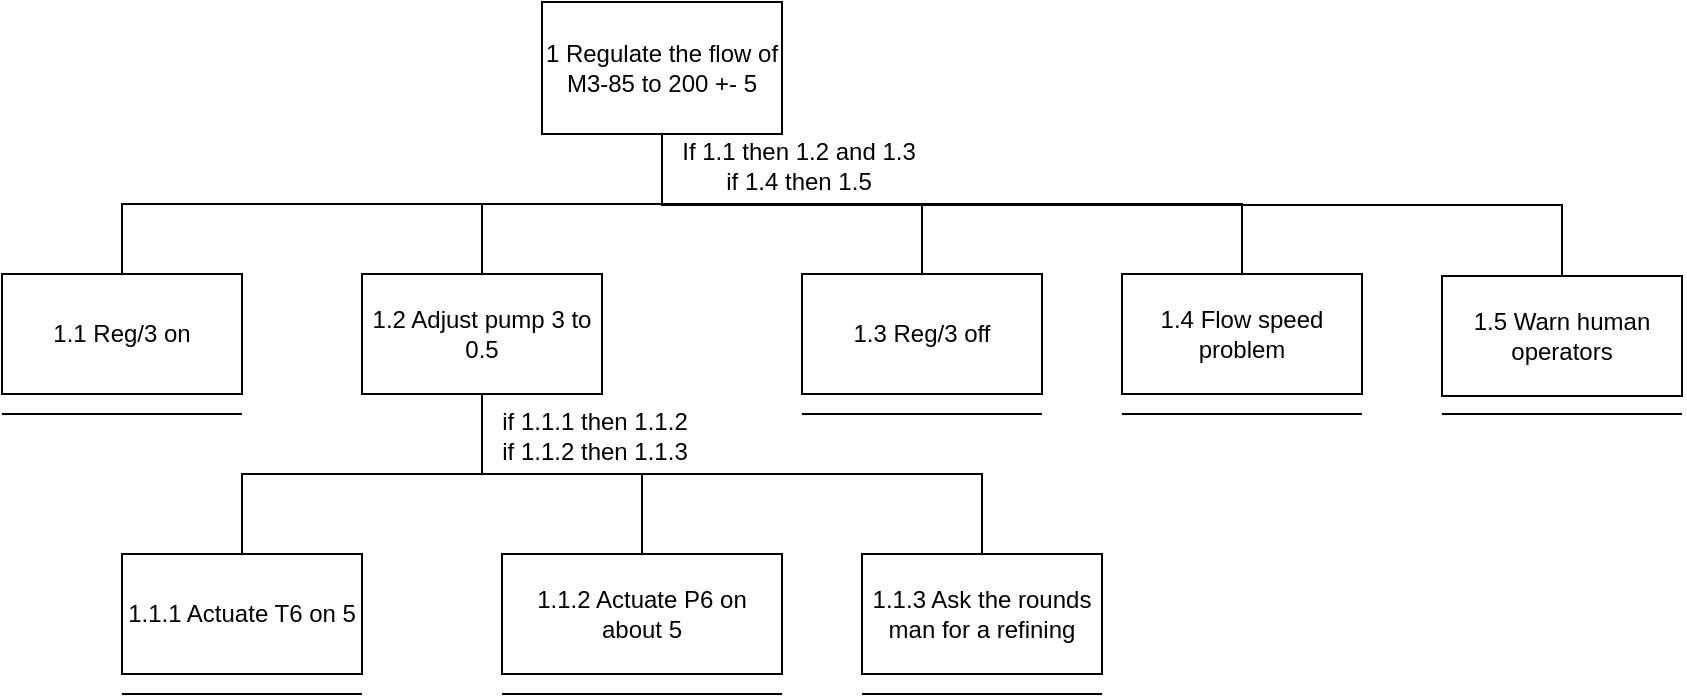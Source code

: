 <mxfile version="20.8.21" type="github">
  <diagram name="Pagina-1" id="4exHKTs28U8KU95JV1Sf">
    <mxGraphModel dx="1018" dy="619" grid="1" gridSize="10" guides="1" tooltips="1" connect="1" arrows="1" fold="1" page="1" pageScale="1" pageWidth="827" pageHeight="1169" math="0" shadow="0">
      <root>
        <mxCell id="0" />
        <mxCell id="1" parent="0" />
        <mxCell id="3rT74jUYtBh-YsQsa9Nh-2" style="edgeStyle=orthogonalEdgeStyle;rounded=0;orthogonalLoop=1;jettySize=auto;html=1;exitX=0.5;exitY=1;exitDx=0;exitDy=0;endArrow=none;endFill=0;entryX=0.5;entryY=0;entryDx=0;entryDy=0;" edge="1" parent="1" source="3rT74jUYtBh-YsQsa9Nh-1" target="3rT74jUYtBh-YsQsa9Nh-3">
          <mxGeometry relative="1" as="geometry">
            <mxPoint x="240" y="280" as="targetPoint" />
          </mxGeometry>
        </mxCell>
        <mxCell id="3rT74jUYtBh-YsQsa9Nh-7" style="edgeStyle=orthogonalEdgeStyle;rounded=0;orthogonalLoop=1;jettySize=auto;html=1;exitX=0.5;exitY=1;exitDx=0;exitDy=0;entryX=0.5;entryY=0;entryDx=0;entryDy=0;endArrow=none;endFill=0;" edge="1" parent="1" source="3rT74jUYtBh-YsQsa9Nh-1" target="3rT74jUYtBh-YsQsa9Nh-6">
          <mxGeometry relative="1" as="geometry" />
        </mxCell>
        <mxCell id="3rT74jUYtBh-YsQsa9Nh-12" style="edgeStyle=orthogonalEdgeStyle;rounded=0;orthogonalLoop=1;jettySize=auto;html=1;exitX=0.5;exitY=1;exitDx=0;exitDy=0;endArrow=none;endFill=0;" edge="1" parent="1" source="3rT74jUYtBh-YsQsa9Nh-1" target="3rT74jUYtBh-YsQsa9Nh-5">
          <mxGeometry relative="1" as="geometry" />
        </mxCell>
        <mxCell id="3rT74jUYtBh-YsQsa9Nh-19" style="edgeStyle=orthogonalEdgeStyle;rounded=0;orthogonalLoop=1;jettySize=auto;html=1;exitX=0.5;exitY=1;exitDx=0;exitDy=0;entryX=0.5;entryY=0;entryDx=0;entryDy=0;endArrow=none;endFill=0;" edge="1" parent="1" source="3rT74jUYtBh-YsQsa9Nh-1" target="3rT74jUYtBh-YsQsa9Nh-18">
          <mxGeometry relative="1" as="geometry" />
        </mxCell>
        <mxCell id="3rT74jUYtBh-YsQsa9Nh-22" style="edgeStyle=orthogonalEdgeStyle;rounded=0;orthogonalLoop=1;jettySize=auto;html=1;exitX=0.5;exitY=1;exitDx=0;exitDy=0;entryX=0.5;entryY=0;entryDx=0;entryDy=0;endArrow=none;endFill=0;" edge="1" parent="1" source="3rT74jUYtBh-YsQsa9Nh-1" target="3rT74jUYtBh-YsQsa9Nh-20">
          <mxGeometry relative="1" as="geometry" />
        </mxCell>
        <mxCell id="3rT74jUYtBh-YsQsa9Nh-1" value="1 Regulate the flow of M3-85 to 200 +- 5" style="rounded=0;whiteSpace=wrap;html=1;" vertex="1" parent="1">
          <mxGeometry x="310" y="134" width="120" height="66" as="geometry" />
        </mxCell>
        <mxCell id="3rT74jUYtBh-YsQsa9Nh-3" value="1.3 Reg/3 off" style="rounded=0;whiteSpace=wrap;html=1;" vertex="1" parent="1">
          <mxGeometry x="440" y="270" width="120" height="60" as="geometry" />
        </mxCell>
        <mxCell id="3rT74jUYtBh-YsQsa9Nh-5" value="1.1 Reg/3 on" style="rounded=0;whiteSpace=wrap;html=1;" vertex="1" parent="1">
          <mxGeometry x="40" y="270" width="120" height="60" as="geometry" />
        </mxCell>
        <mxCell id="3rT74jUYtBh-YsQsa9Nh-10" style="edgeStyle=orthogonalEdgeStyle;rounded=0;orthogonalLoop=1;jettySize=auto;html=1;exitX=0.5;exitY=1;exitDx=0;exitDy=0;entryX=0.5;entryY=0;entryDx=0;entryDy=0;endArrow=none;endFill=0;" edge="1" parent="1" source="3rT74jUYtBh-YsQsa9Nh-6" target="3rT74jUYtBh-YsQsa9Nh-9">
          <mxGeometry relative="1" as="geometry" />
        </mxCell>
        <mxCell id="3rT74jUYtBh-YsQsa9Nh-14" style="edgeStyle=orthogonalEdgeStyle;rounded=0;orthogonalLoop=1;jettySize=auto;html=1;exitX=0.5;exitY=1;exitDx=0;exitDy=0;entryX=0.5;entryY=0;entryDx=0;entryDy=0;endArrow=none;endFill=0;" edge="1" parent="1" source="3rT74jUYtBh-YsQsa9Nh-6" target="3rT74jUYtBh-YsQsa9Nh-13">
          <mxGeometry relative="1" as="geometry" />
        </mxCell>
        <mxCell id="3rT74jUYtBh-YsQsa9Nh-16" style="edgeStyle=orthogonalEdgeStyle;rounded=0;orthogonalLoop=1;jettySize=auto;html=1;exitX=0.5;exitY=1;exitDx=0;exitDy=0;endArrow=none;endFill=0;" edge="1" parent="1" source="3rT74jUYtBh-YsQsa9Nh-6" target="3rT74jUYtBh-YsQsa9Nh-15">
          <mxGeometry relative="1" as="geometry" />
        </mxCell>
        <mxCell id="3rT74jUYtBh-YsQsa9Nh-6" value="1.2 Adjust pump 3 to 0.5" style="rounded=0;whiteSpace=wrap;html=1;" vertex="1" parent="1">
          <mxGeometry x="220" y="270" width="120" height="60" as="geometry" />
        </mxCell>
        <mxCell id="3rT74jUYtBh-YsQsa9Nh-9" value="1.1.1 Actuate T6 on 5" style="rounded=0;whiteSpace=wrap;html=1;" vertex="1" parent="1">
          <mxGeometry x="100" y="410" width="120" height="60" as="geometry" />
        </mxCell>
        <mxCell id="3rT74jUYtBh-YsQsa9Nh-11" value="If 1.1 then 1.2 and 1.3&lt;br&gt;if 1.4 then 1.5" style="text;html=1;align=center;verticalAlign=middle;resizable=0;points=[];autosize=1;strokeColor=none;fillColor=none;" vertex="1" parent="1">
          <mxGeometry x="368" y="196" width="140" height="40" as="geometry" />
        </mxCell>
        <mxCell id="3rT74jUYtBh-YsQsa9Nh-13" value="1.1.2 Actuate P6 on about 5" style="rounded=0;whiteSpace=wrap;html=1;" vertex="1" parent="1">
          <mxGeometry x="290" y="410" width="140" height="60" as="geometry" />
        </mxCell>
        <mxCell id="3rT74jUYtBh-YsQsa9Nh-15" value="1.1.3 Ask the rounds man for a refining" style="rounded=0;whiteSpace=wrap;html=1;" vertex="1" parent="1">
          <mxGeometry x="470" y="410" width="120" height="60" as="geometry" />
        </mxCell>
        <mxCell id="3rT74jUYtBh-YsQsa9Nh-17" value="if 1.1.1 then 1.1.2&lt;br&gt;if 1.1.2 then 1.1.3" style="text;html=1;align=center;verticalAlign=middle;resizable=0;points=[];autosize=1;strokeColor=none;fillColor=none;" vertex="1" parent="1">
          <mxGeometry x="276" y="331" width="120" height="40" as="geometry" />
        </mxCell>
        <mxCell id="3rT74jUYtBh-YsQsa9Nh-18" value="1.4 Flow speed problem" style="rounded=0;whiteSpace=wrap;html=1;" vertex="1" parent="1">
          <mxGeometry x="600" y="270" width="120" height="60" as="geometry" />
        </mxCell>
        <mxCell id="3rT74jUYtBh-YsQsa9Nh-20" value="1.5 Warn human operators" style="rounded=0;whiteSpace=wrap;html=1;" vertex="1" parent="1">
          <mxGeometry x="760" y="271" width="120" height="60" as="geometry" />
        </mxCell>
        <mxCell id="3rT74jUYtBh-YsQsa9Nh-23" value="" style="endArrow=none;html=1;rounded=0;" edge="1" parent="1">
          <mxGeometry width="50" height="50" relative="1" as="geometry">
            <mxPoint x="40" y="340" as="sourcePoint" />
            <mxPoint x="160" y="340" as="targetPoint" />
          </mxGeometry>
        </mxCell>
        <mxCell id="3rT74jUYtBh-YsQsa9Nh-24" value="" style="endArrow=none;html=1;rounded=0;" edge="1" parent="1">
          <mxGeometry width="50" height="50" relative="1" as="geometry">
            <mxPoint x="100" y="480" as="sourcePoint" />
            <mxPoint x="220" y="480" as="targetPoint" />
          </mxGeometry>
        </mxCell>
        <mxCell id="3rT74jUYtBh-YsQsa9Nh-25" value="" style="endArrow=none;html=1;rounded=0;" edge="1" parent="1">
          <mxGeometry width="50" height="50" relative="1" as="geometry">
            <mxPoint x="290" y="480" as="sourcePoint" />
            <mxPoint x="430" y="480" as="targetPoint" />
          </mxGeometry>
        </mxCell>
        <mxCell id="3rT74jUYtBh-YsQsa9Nh-26" value="" style="endArrow=none;html=1;rounded=0;" edge="1" parent="1">
          <mxGeometry width="50" height="50" relative="1" as="geometry">
            <mxPoint x="470" y="480" as="sourcePoint" />
            <mxPoint x="590" y="480" as="targetPoint" />
          </mxGeometry>
        </mxCell>
        <mxCell id="3rT74jUYtBh-YsQsa9Nh-27" value="" style="endArrow=none;html=1;rounded=0;" edge="1" parent="1">
          <mxGeometry width="50" height="50" relative="1" as="geometry">
            <mxPoint x="440" y="340" as="sourcePoint" />
            <mxPoint x="560" y="340" as="targetPoint" />
          </mxGeometry>
        </mxCell>
        <mxCell id="3rT74jUYtBh-YsQsa9Nh-28" value="" style="endArrow=none;html=1;rounded=0;" edge="1" parent="1">
          <mxGeometry width="50" height="50" relative="1" as="geometry">
            <mxPoint x="600" y="340" as="sourcePoint" />
            <mxPoint x="720" y="340" as="targetPoint" />
          </mxGeometry>
        </mxCell>
        <mxCell id="3rT74jUYtBh-YsQsa9Nh-29" value="" style="endArrow=none;html=1;rounded=0;" edge="1" parent="1">
          <mxGeometry width="50" height="50" relative="1" as="geometry">
            <mxPoint x="760" y="340" as="sourcePoint" />
            <mxPoint x="880" y="340" as="targetPoint" />
          </mxGeometry>
        </mxCell>
      </root>
    </mxGraphModel>
  </diagram>
</mxfile>
